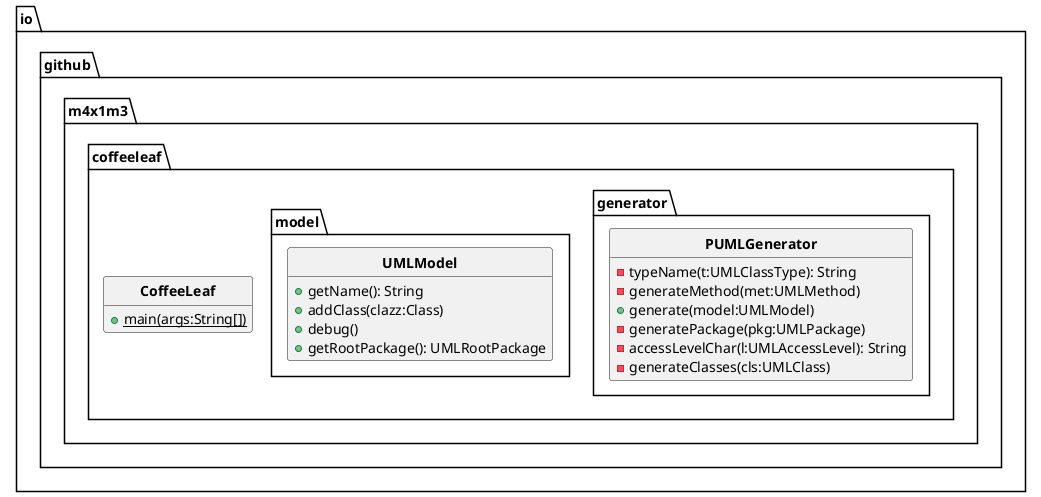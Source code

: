 '
' Copyright 2021 Maxime "M4x1m3" FRIESS
' 
' This file is part of CoffeeLeaf.
'
' CoffeeLeaf is free software: you can redistribute it and/or modify
' it under the terms of the GNU Lesser General Public License as published by
' the Free Software Foundation, either version 3 of the License, or
' (at your option) any later version.
'
' CoffeeLeaf is distributed in the hope that it will be useful,
' but WITHOUT ANY WARRANTY; without even the implied warranty of
' MERCHANTABILITY or FITNESS FOR A PARTICULAR PURPOSE.  See the
' GNU Lesser General Public License for more details.
'
' You should have received a copy of the GNU Lesser General Public License
' along with CoffeeLeaf.  If not, see <https://www.gnu.org/licenses/>.

@startuml
'https://plantuml.com/sequence-diagram
skinparam classFontStyle Bold
skinparam style strictuml

hide empty members

package io.github.m4x1m3.coffeeleaf {
package io.github.m4x1m3.coffeeleaf.generator {
class io.github.m4x1m3.coffeeleaf.generator.PUMLGenerator {
-typeName(t:UMLClassType): String
-generateMethod(met:UMLMethod)
+generate(model:UMLModel)
-generatePackage(pkg:UMLPackage)
-accessLevelChar(l:UMLAccessLevel): String
-generateClasses(cls:UMLClass)
}
}
package io.github.m4x1m3.coffeeleaf.model {
class io.github.m4x1m3.coffeeleaf.model.UMLModel {
+getName(): String
+addClass(clazz:Class)
+debug()
+getRootPackage(): UMLRootPackage
}
}
class io.github.m4x1m3.coffeeleaf.CoffeeLeaf {
+{static} main(args:String[])
}
}


@enduml
